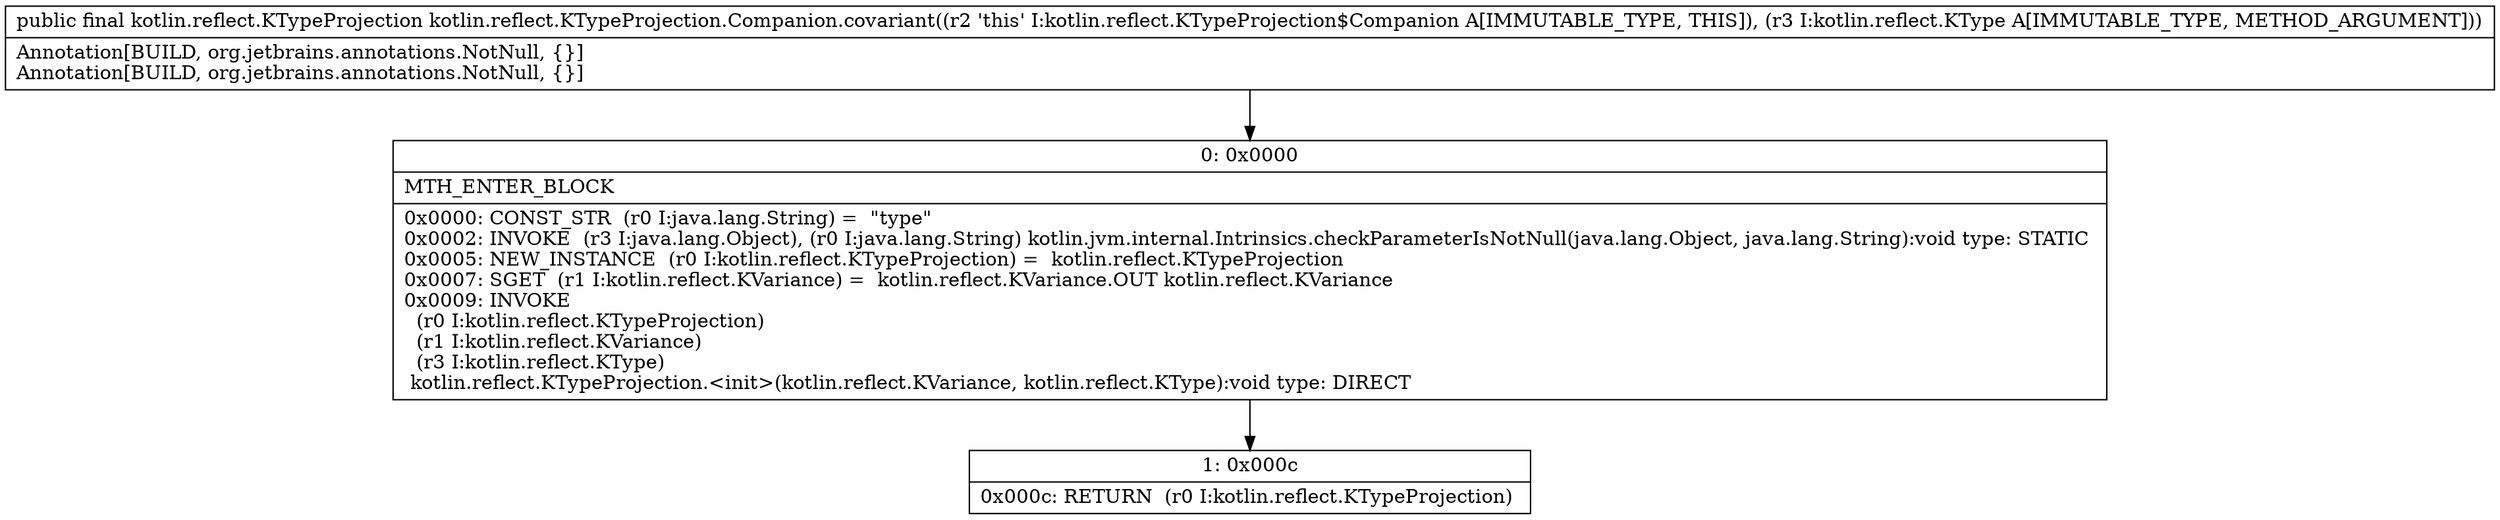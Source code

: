 digraph "CFG forkotlin.reflect.KTypeProjection.Companion.covariant(Lkotlin\/reflect\/KType;)Lkotlin\/reflect\/KTypeProjection;" {
Node_0 [shape=record,label="{0\:\ 0x0000|MTH_ENTER_BLOCK\l|0x0000: CONST_STR  (r0 I:java.lang.String) =  \"type\" \l0x0002: INVOKE  (r3 I:java.lang.Object), (r0 I:java.lang.String) kotlin.jvm.internal.Intrinsics.checkParameterIsNotNull(java.lang.Object, java.lang.String):void type: STATIC \l0x0005: NEW_INSTANCE  (r0 I:kotlin.reflect.KTypeProjection) =  kotlin.reflect.KTypeProjection \l0x0007: SGET  (r1 I:kotlin.reflect.KVariance) =  kotlin.reflect.KVariance.OUT kotlin.reflect.KVariance \l0x0009: INVOKE  \l  (r0 I:kotlin.reflect.KTypeProjection)\l  (r1 I:kotlin.reflect.KVariance)\l  (r3 I:kotlin.reflect.KType)\l kotlin.reflect.KTypeProjection.\<init\>(kotlin.reflect.KVariance, kotlin.reflect.KType):void type: DIRECT \l}"];
Node_1 [shape=record,label="{1\:\ 0x000c|0x000c: RETURN  (r0 I:kotlin.reflect.KTypeProjection) \l}"];
MethodNode[shape=record,label="{public final kotlin.reflect.KTypeProjection kotlin.reflect.KTypeProjection.Companion.covariant((r2 'this' I:kotlin.reflect.KTypeProjection$Companion A[IMMUTABLE_TYPE, THIS]), (r3 I:kotlin.reflect.KType A[IMMUTABLE_TYPE, METHOD_ARGUMENT]))  | Annotation[BUILD, org.jetbrains.annotations.NotNull, \{\}]\lAnnotation[BUILD, org.jetbrains.annotations.NotNull, \{\}]\l}"];
MethodNode -> Node_0;
Node_0 -> Node_1;
}

